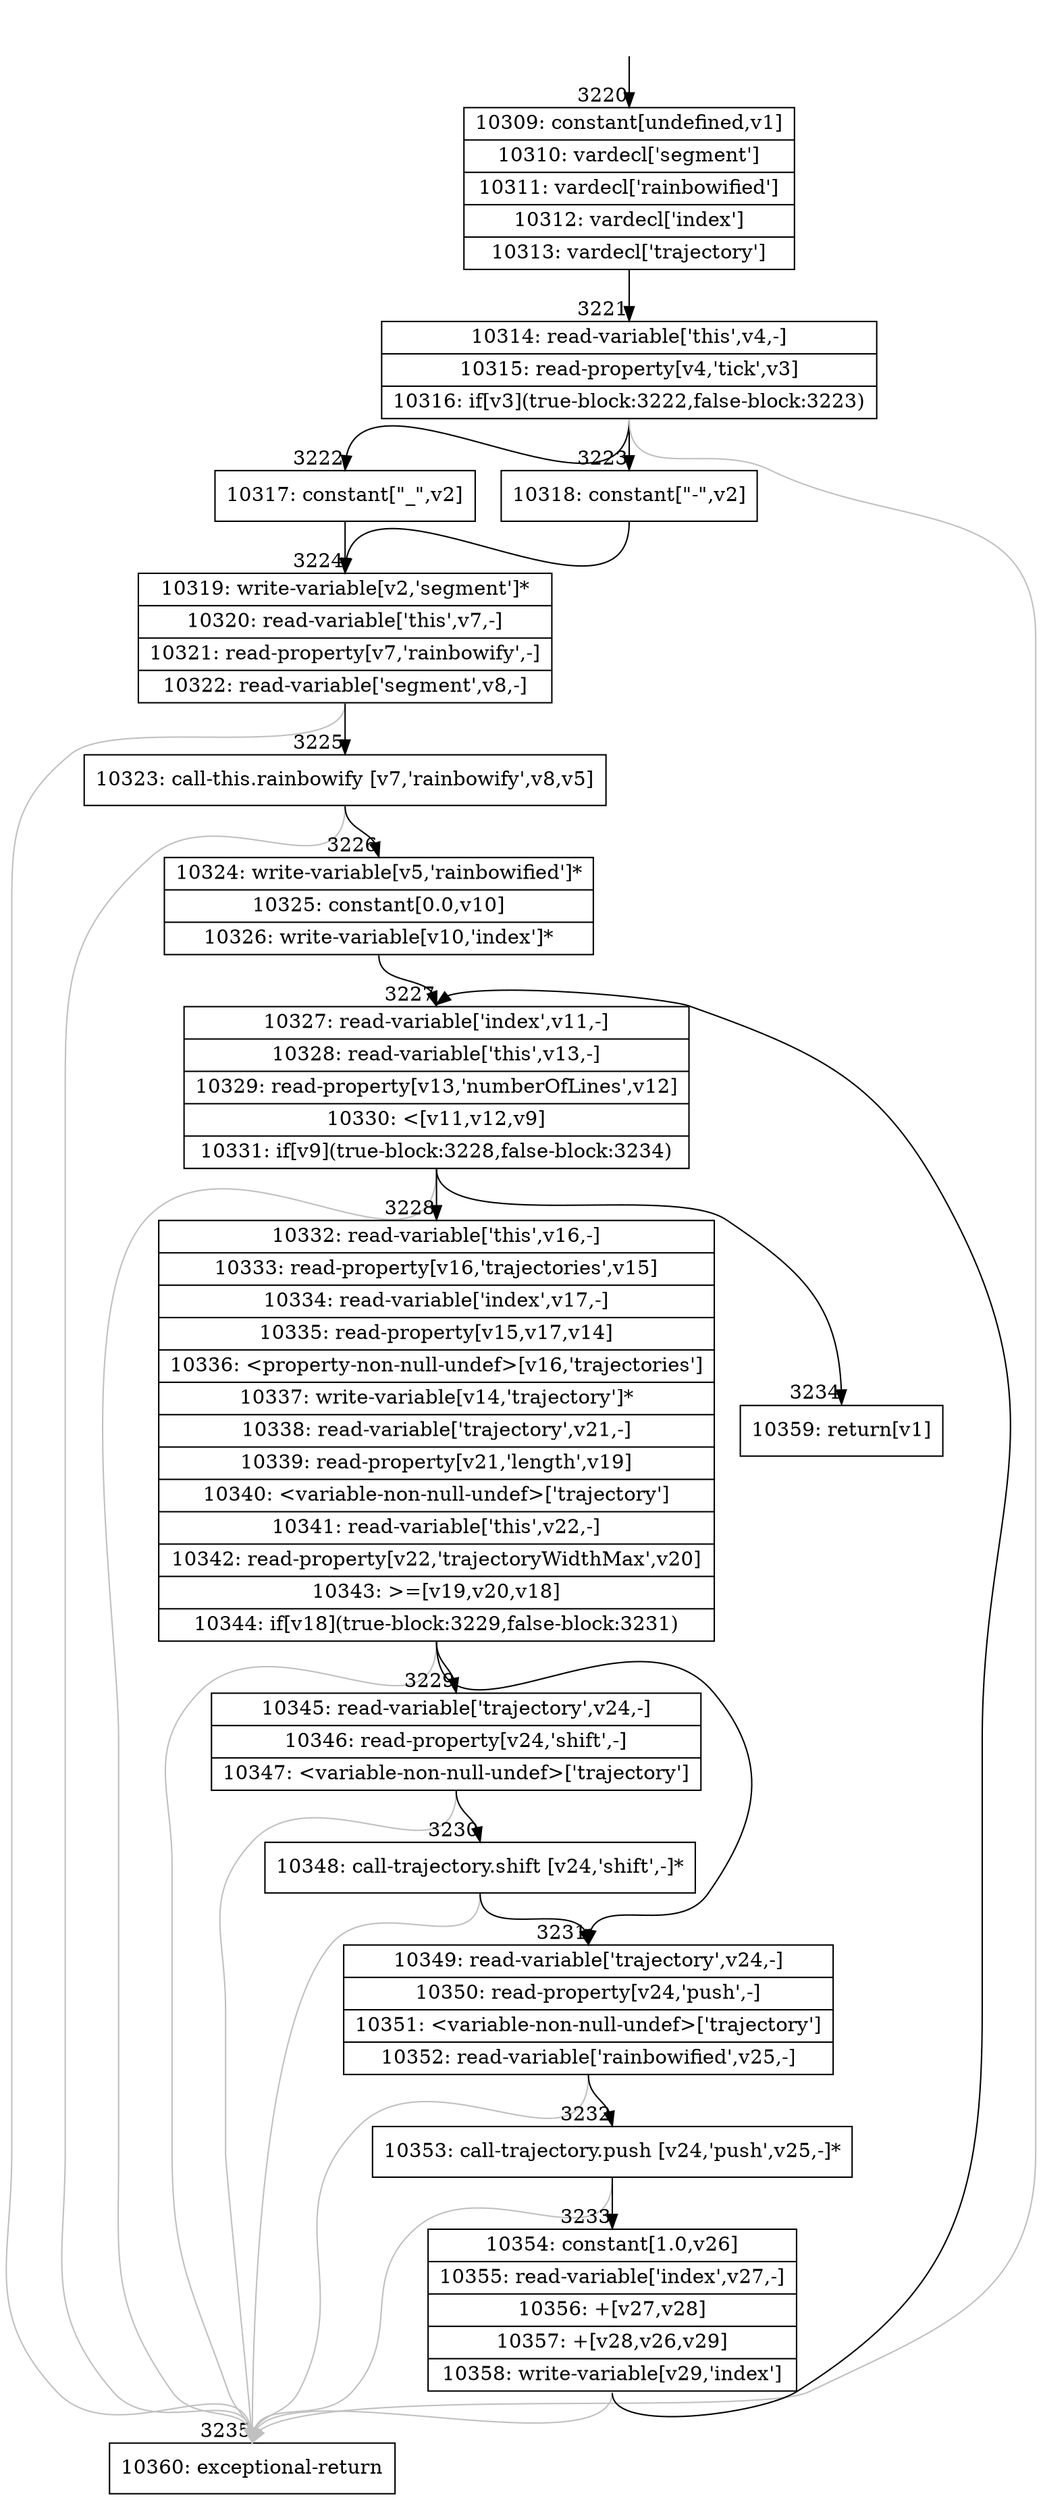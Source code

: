 digraph {
rankdir="TD"
BB_entry289[shape=none,label=""];
BB_entry289 -> BB3220 [tailport=s, headport=n, headlabel="    3220"]
BB3220 [shape=record label="{10309: constant[undefined,v1]|10310: vardecl['segment']|10311: vardecl['rainbowified']|10312: vardecl['index']|10313: vardecl['trajectory']}" ] 
BB3220 -> BB3221 [tailport=s, headport=n, headlabel="      3221"]
BB3221 [shape=record label="{10314: read-variable['this',v4,-]|10315: read-property[v4,'tick',v3]|10316: if[v3](true-block:3222,false-block:3223)}" ] 
BB3221 -> BB3222 [tailport=s, headport=n, headlabel="      3222"]
BB3221 -> BB3223 [tailport=s, headport=n, headlabel="      3223"]
BB3221 -> BB3235 [tailport=s, headport=n, color=gray, headlabel="      3235"]
BB3222 [shape=record label="{10317: constant[\"_\",v2]}" ] 
BB3222 -> BB3224 [tailport=s, headport=n, headlabel="      3224"]
BB3223 [shape=record label="{10318: constant[\"-\",v2]}" ] 
BB3223 -> BB3224 [tailport=s, headport=n]
BB3224 [shape=record label="{10319: write-variable[v2,'segment']*|10320: read-variable['this',v7,-]|10321: read-property[v7,'rainbowify',-]|10322: read-variable['segment',v8,-]}" ] 
BB3224 -> BB3225 [tailport=s, headport=n, headlabel="      3225"]
BB3224 -> BB3235 [tailport=s, headport=n, color=gray]
BB3225 [shape=record label="{10323: call-this.rainbowify [v7,'rainbowify',v8,v5]}" ] 
BB3225 -> BB3226 [tailport=s, headport=n, headlabel="      3226"]
BB3225 -> BB3235 [tailport=s, headport=n, color=gray]
BB3226 [shape=record label="{10324: write-variable[v5,'rainbowified']*|10325: constant[0.0,v10]|10326: write-variable[v10,'index']*}" ] 
BB3226 -> BB3227 [tailport=s, headport=n, headlabel="      3227"]
BB3227 [shape=record label="{10327: read-variable['index',v11,-]|10328: read-variable['this',v13,-]|10329: read-property[v13,'numberOfLines',v12]|10330: \<[v11,v12,v9]|10331: if[v9](true-block:3228,false-block:3234)}" ] 
BB3227 -> BB3228 [tailport=s, headport=n, headlabel="      3228"]
BB3227 -> BB3234 [tailport=s, headport=n, headlabel="      3234"]
BB3227 -> BB3235 [tailport=s, headport=n, color=gray]
BB3228 [shape=record label="{10332: read-variable['this',v16,-]|10333: read-property[v16,'trajectories',v15]|10334: read-variable['index',v17,-]|10335: read-property[v15,v17,v14]|10336: \<property-non-null-undef\>[v16,'trajectories']|10337: write-variable[v14,'trajectory']*|10338: read-variable['trajectory',v21,-]|10339: read-property[v21,'length',v19]|10340: \<variable-non-null-undef\>['trajectory']|10341: read-variable['this',v22,-]|10342: read-property[v22,'trajectoryWidthMax',v20]|10343: \>=[v19,v20,v18]|10344: if[v18](true-block:3229,false-block:3231)}" ] 
BB3228 -> BB3229 [tailport=s, headport=n, headlabel="      3229"]
BB3228 -> BB3231 [tailport=s, headport=n, headlabel="      3231"]
BB3228 -> BB3235 [tailport=s, headport=n, color=gray]
BB3229 [shape=record label="{10345: read-variable['trajectory',v24,-]|10346: read-property[v24,'shift',-]|10347: \<variable-non-null-undef\>['trajectory']}" ] 
BB3229 -> BB3230 [tailport=s, headport=n, headlabel="      3230"]
BB3229 -> BB3235 [tailport=s, headport=n, color=gray]
BB3230 [shape=record label="{10348: call-trajectory.shift [v24,'shift',-]*}" ] 
BB3230 -> BB3231 [tailport=s, headport=n]
BB3230 -> BB3235 [tailport=s, headport=n, color=gray]
BB3231 [shape=record label="{10349: read-variable['trajectory',v24,-]|10350: read-property[v24,'push',-]|10351: \<variable-non-null-undef\>['trajectory']|10352: read-variable['rainbowified',v25,-]}" ] 
BB3231 -> BB3232 [tailport=s, headport=n, headlabel="      3232"]
BB3231 -> BB3235 [tailport=s, headport=n, color=gray]
BB3232 [shape=record label="{10353: call-trajectory.push [v24,'push',v25,-]*}" ] 
BB3232 -> BB3233 [tailport=s, headport=n, headlabel="      3233"]
BB3232 -> BB3235 [tailport=s, headport=n, color=gray]
BB3233 [shape=record label="{10354: constant[1.0,v26]|10355: read-variable['index',v27,-]|10356: +[v27,v28]|10357: +[v28,v26,v29]|10358: write-variable[v29,'index']}" ] 
BB3233 -> BB3227 [tailport=s, headport=n]
BB3233 -> BB3235 [tailport=s, headport=n, color=gray]
BB3234 [shape=record label="{10359: return[v1]}" ] 
BB3235 [shape=record label="{10360: exceptional-return}" ] 
//#$~ 3708
}
